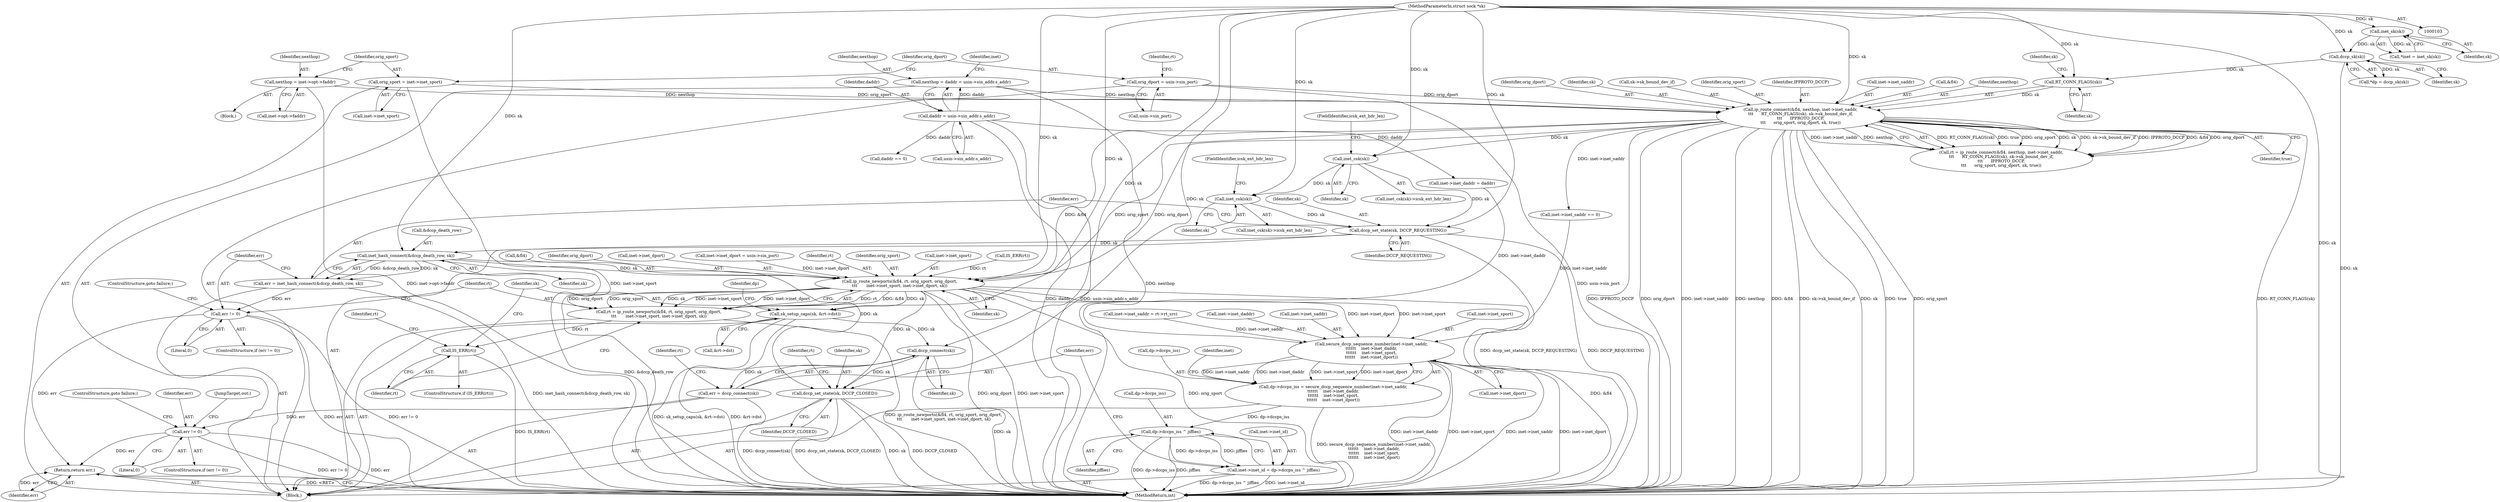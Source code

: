 digraph "1_linux_f6d8bd051c391c1c0458a30b2a7abcd939329259@pointer" {
"1000310" [label="(Call,dccp_set_state(sk, DCCP_REQUESTING))"];
"1000290" [label="(Call,inet_csk(sk))"];
"1000201" [label="(Call,ip_route_connect(&fl4, nexthop, inet->inet_saddr,\n\t\t\t      RT_CONN_FLAGS(sk), sk->sk_bound_dev_if,\n\t\t\t      IPPROTO_DCCP,\n\t\t\t      orig_sport, orig_dport, sk, true))"];
"1000153" [label="(Call,nexthop = daddr = usin->sin_addr.s_addr)"];
"1000155" [label="(Call,daddr = usin->sin_addr.s_addr)"];
"1000182" [label="(Call,nexthop = inet->opt->faddr)"];
"1000208" [label="(Call,RT_CONN_FLAGS(sk))"];
"1000122" [label="(Call,dccp_sk(sk))"];
"1000117" [label="(Call,inet_sk(sk))"];
"1000104" [label="(MethodParameterIn,struct sock *sk)"];
"1000189" [label="(Call,orig_sport = inet->inet_sport)"];
"1000194" [label="(Call,orig_dport = usin->sin_port)"];
"1000302" [label="(Call,inet_csk(sk))"];
"1000315" [label="(Call,inet_hash_connect(&dccp_death_row, sk))"];
"1000313" [label="(Call,err = inet_hash_connect(&dccp_death_row, sk))"];
"1000320" [label="(Call,err != 0)"];
"1000392" [label="(Return,return err;)"];
"1000326" [label="(Call,ip_route_newports(&fl4, rt, orig_sport, orig_dport,\n\t\t\t       inet->inet_sport, inet->inet_dport, sk))"];
"1000324" [label="(Call,rt = ip_route_newports(&fl4, rt, orig_sport, orig_dport,\n\t\t\t       inet->inet_sport, inet->inet_dport, sk))"];
"1000340" [label="(Call,IS_ERR(rt))"];
"1000347" [label="(Call,sk_setup_caps(sk, &rt->dst))"];
"1000381" [label="(Call,dccp_connect(sk))"];
"1000379" [label="(Call,err = dccp_connect(sk))"];
"1000387" [label="(Call,err != 0)"];
"1000395" [label="(Call,dccp_set_state(sk, DCCP_CLOSED))"];
"1000357" [label="(Call,secure_dccp_sequence_number(inet->inet_saddr,\n\t\t\t\t\t\t    inet->inet_daddr,\n\t\t\t\t\t\t    inet->inet_sport,\n\t\t\t\t\t\t    inet->inet_dport))"];
"1000353" [label="(Call,dp->dccps_iss = secure_dccp_sequence_number(inet->inet_saddr,\n\t\t\t\t\t\t    inet->inet_daddr,\n\t\t\t\t\t\t    inet->inet_sport,\n\t\t\t\t\t\t    inet->inet_dport))"];
"1000374" [label="(Call,dp->dccps_iss ^ jiffies)"];
"1000370" [label="(Call,inet->inet_id = dp->dccps_iss ^ jiffies)"];
"1000321" [label="(Identifier,err)"];
"1000312" [label="(Identifier,DCCP_REQUESTING)"];
"1000364" [label="(Call,inet->inet_sport)"];
"1000393" [label="(Identifier,err)"];
"1000354" [label="(Call,dp->dccps_iss)"];
"1000303" [label="(Identifier,sk)"];
"1000183" [label="(Identifier,nexthop)"];
"1000381" [label="(Call,dccp_connect(sk))"];
"1000262" [label="(Call,inet->inet_saddr = rt->rt_src)"];
"1000371" [label="(Call,inet->inet_id)"];
"1000205" [label="(Call,inet->inet_saddr)"];
"1000219" [label="(Call,IS_ERR(rt))"];
"1000291" [label="(Identifier,sk)"];
"1000199" [label="(Call,rt = ip_route_connect(&fl4, nexthop, inet->inet_saddr,\n\t\t\t      RT_CONN_FLAGS(sk), sk->sk_bound_dev_if,\n\t\t\t      IPPROTO_DCCP,\n\t\t\t      orig_sport, orig_dport, sk, true))"];
"1000310" [label="(Call,dccp_set_state(sk, DCCP_REQUESTING))"];
"1000194" [label="(Call,orig_dport = usin->sin_port)"];
"1000347" [label="(Call,sk_setup_caps(sk, &rt->dst))"];
"1000257" [label="(Call,inet->inet_saddr == 0)"];
"1000302" [label="(Call,inet_csk(sk))"];
"1000327" [label="(Call,&fl4)"];
"1000208" [label="(Call,RT_CONN_FLAGS(sk))"];
"1000341" [label="(Identifier,rt)"];
"1000202" [label="(Call,&fl4)"];
"1000166" [label="(Identifier,inet)"];
"1000290" [label="(Call,inet_csk(sk))"];
"1000311" [label="(Identifier,sk)"];
"1000211" [label="(Identifier,sk)"];
"1000391" [label="(JumpTarget,out:)"];
"1000304" [label="(FieldIdentifier,icsk_ext_hdr_len)"];
"1000314" [label="(Identifier,err)"];
"1000355" [label="(Identifier,dp)"];
"1000374" [label="(Call,dp->dccps_iss ^ jiffies)"];
"1000390" [label="(ControlStructure,goto failure;)"];
"1000375" [label="(Call,dp->dccps_iss)"];
"1000292" [label="(FieldIdentifier,icsk_ext_hdr_len)"];
"1000331" [label="(Identifier,orig_dport)"];
"1000323" [label="(ControlStructure,goto failure;)"];
"1000388" [label="(Identifier,err)"];
"1000335" [label="(Call,inet->inet_dport)"];
"1000200" [label="(Identifier,rt)"];
"1000320" [label="(Call,err != 0)"];
"1000382" [label="(Identifier,sk)"];
"1000318" [label="(Identifier,sk)"];
"1000316" [label="(Call,&dccp_death_row)"];
"1000324" [label="(Call,rt = ip_route_newports(&fl4, rt, orig_sport, orig_dport,\n\t\t\t       inet->inet_sport, inet->inet_dport, sk))"];
"1000289" [label="(Call,inet_csk(sk)->icsk_ext_hdr_len)"];
"1000348" [label="(Identifier,sk)"];
"1000387" [label="(Call,err != 0)"];
"1000380" [label="(Identifier,err)"];
"1000384" [label="(Identifier,rt)"];
"1000397" [label="(Identifier,DCCP_CLOSED)"];
"1000322" [label="(Literal,0)"];
"1000117" [label="(Call,inet_sk(sk))"];
"1000370" [label="(Call,inet->inet_id = dp->dccps_iss ^ jiffies)"];
"1000276" [label="(Call,inet->inet_dport = usin->sin_port)"];
"1000217" [label="(Identifier,true)"];
"1000204" [label="(Identifier,nexthop)"];
"1000215" [label="(Identifier,orig_dport)"];
"1000104" [label="(MethodParameterIn,struct sock *sk)"];
"1000395" [label="(Call,dccp_set_state(sk, DCCP_CLOSED))"];
"1000361" [label="(Call,inet->inet_daddr)"];
"1000216" [label="(Identifier,sk)"];
"1000399" [label="(Identifier,rt)"];
"1000349" [label="(Call,&rt->dst)"];
"1000411" [label="(MethodReturn,int)"];
"1000190" [label="(Identifier,orig_sport)"];
"1000301" [label="(Call,inet_csk(sk)->icsk_ext_hdr_len)"];
"1000174" [label="(Block,)"];
"1000353" [label="(Call,dp->dccps_iss = secure_dccp_sequence_number(inet->inet_saddr,\n\t\t\t\t\t\t    inet->inet_daddr,\n\t\t\t\t\t\t    inet->inet_sport,\n\t\t\t\t\t\t    inet->inet_dport))"];
"1000389" [label="(Literal,0)"];
"1000340" [label="(Call,IS_ERR(rt))"];
"1000379" [label="(Call,err = dccp_connect(sk))"];
"1000329" [label="(Identifier,rt)"];
"1000115" [label="(Call,*inet = inet_sk(sk))"];
"1000330" [label="(Identifier,orig_sport)"];
"1000176" [label="(Call,daddr == 0)"];
"1000283" [label="(Call,inet->inet_daddr = daddr)"];
"1000210" [label="(Call,sk->sk_bound_dev_if)"];
"1000120" [label="(Call,*dp = dccp_sk(sk))"];
"1000396" [label="(Identifier,sk)"];
"1000122" [label="(Call,dccp_sk(sk))"];
"1000201" [label="(Call,ip_route_connect(&fl4, nexthop, inet->inet_saddr,\n\t\t\t      RT_CONN_FLAGS(sk), sk->sk_bound_dev_if,\n\t\t\t      IPPROTO_DCCP,\n\t\t\t      orig_sport, orig_dport, sk, true))"];
"1000319" [label="(ControlStructure,if (err != 0))"];
"1000357" [label="(Call,secure_dccp_sequence_number(inet->inet_saddr,\n\t\t\t\t\t\t    inet->inet_daddr,\n\t\t\t\t\t\t    inet->inet_sport,\n\t\t\t\t\t\t    inet->inet_dport))"];
"1000153" [label="(Call,nexthop = daddr = usin->sin_addr.s_addr)"];
"1000313" [label="(Call,err = inet_hash_connect(&dccp_death_row, sk))"];
"1000209" [label="(Identifier,sk)"];
"1000157" [label="(Call,usin->sin_addr.s_addr)"];
"1000123" [label="(Identifier,sk)"];
"1000358" [label="(Call,inet->inet_saddr)"];
"1000107" [label="(Block,)"];
"1000326" [label="(Call,ip_route_newports(&fl4, rt, orig_sport, orig_dport,\n\t\t\t       inet->inet_sport, inet->inet_dport, sk))"];
"1000155" [label="(Call,daddr = usin->sin_addr.s_addr)"];
"1000378" [label="(Identifier,jiffies)"];
"1000367" [label="(Call,inet->inet_dport)"];
"1000184" [label="(Call,inet->opt->faddr)"];
"1000214" [label="(Identifier,orig_sport)"];
"1000344" [label="(Identifier,rt)"];
"1000315" [label="(Call,inet_hash_connect(&dccp_death_row, sk))"];
"1000196" [label="(Call,usin->sin_port)"];
"1000189" [label="(Call,orig_sport = inet->inet_sport)"];
"1000118" [label="(Identifier,sk)"];
"1000195" [label="(Identifier,orig_dport)"];
"1000386" [label="(ControlStructure,if (err != 0))"];
"1000182" [label="(Call,nexthop = inet->opt->faddr)"];
"1000325" [label="(Identifier,rt)"];
"1000156" [label="(Identifier,daddr)"];
"1000392" [label="(Return,return err;)"];
"1000332" [label="(Call,inet->inet_sport)"];
"1000191" [label="(Call,inet->inet_sport)"];
"1000339" [label="(ControlStructure,if (IS_ERR(rt)))"];
"1000338" [label="(Identifier,sk)"];
"1000372" [label="(Identifier,inet)"];
"1000213" [label="(Identifier,IPPROTO_DCCP)"];
"1000154" [label="(Identifier,nexthop)"];
"1000310" -> "1000107"  [label="AST: "];
"1000310" -> "1000312"  [label="CFG: "];
"1000311" -> "1000310"  [label="AST: "];
"1000312" -> "1000310"  [label="AST: "];
"1000314" -> "1000310"  [label="CFG: "];
"1000310" -> "1000411"  [label="DDG: dccp_set_state(sk, DCCP_REQUESTING)"];
"1000310" -> "1000411"  [label="DDG: DCCP_REQUESTING"];
"1000290" -> "1000310"  [label="DDG: sk"];
"1000302" -> "1000310"  [label="DDG: sk"];
"1000104" -> "1000310"  [label="DDG: sk"];
"1000310" -> "1000315"  [label="DDG: sk"];
"1000290" -> "1000289"  [label="AST: "];
"1000290" -> "1000291"  [label="CFG: "];
"1000291" -> "1000290"  [label="AST: "];
"1000292" -> "1000290"  [label="CFG: "];
"1000201" -> "1000290"  [label="DDG: sk"];
"1000104" -> "1000290"  [label="DDG: sk"];
"1000290" -> "1000302"  [label="DDG: sk"];
"1000201" -> "1000199"  [label="AST: "];
"1000201" -> "1000217"  [label="CFG: "];
"1000202" -> "1000201"  [label="AST: "];
"1000204" -> "1000201"  [label="AST: "];
"1000205" -> "1000201"  [label="AST: "];
"1000208" -> "1000201"  [label="AST: "];
"1000210" -> "1000201"  [label="AST: "];
"1000213" -> "1000201"  [label="AST: "];
"1000214" -> "1000201"  [label="AST: "];
"1000215" -> "1000201"  [label="AST: "];
"1000216" -> "1000201"  [label="AST: "];
"1000217" -> "1000201"  [label="AST: "];
"1000199" -> "1000201"  [label="CFG: "];
"1000201" -> "1000411"  [label="DDG: sk->sk_bound_dev_if"];
"1000201" -> "1000411"  [label="DDG: sk"];
"1000201" -> "1000411"  [label="DDG: true"];
"1000201" -> "1000411"  [label="DDG: orig_sport"];
"1000201" -> "1000411"  [label="DDG: RT_CONN_FLAGS(sk)"];
"1000201" -> "1000411"  [label="DDG: IPPROTO_DCCP"];
"1000201" -> "1000411"  [label="DDG: orig_dport"];
"1000201" -> "1000411"  [label="DDG: inet->inet_saddr"];
"1000201" -> "1000411"  [label="DDG: nexthop"];
"1000201" -> "1000411"  [label="DDG: &fl4"];
"1000201" -> "1000199"  [label="DDG: RT_CONN_FLAGS(sk)"];
"1000201" -> "1000199"  [label="DDG: true"];
"1000201" -> "1000199"  [label="DDG: orig_sport"];
"1000201" -> "1000199"  [label="DDG: sk"];
"1000201" -> "1000199"  [label="DDG: sk->sk_bound_dev_if"];
"1000201" -> "1000199"  [label="DDG: IPPROTO_DCCP"];
"1000201" -> "1000199"  [label="DDG: &fl4"];
"1000201" -> "1000199"  [label="DDG: orig_dport"];
"1000201" -> "1000199"  [label="DDG: inet->inet_saddr"];
"1000201" -> "1000199"  [label="DDG: nexthop"];
"1000153" -> "1000201"  [label="DDG: nexthop"];
"1000182" -> "1000201"  [label="DDG: nexthop"];
"1000208" -> "1000201"  [label="DDG: sk"];
"1000189" -> "1000201"  [label="DDG: orig_sport"];
"1000194" -> "1000201"  [label="DDG: orig_dport"];
"1000104" -> "1000201"  [label="DDG: sk"];
"1000201" -> "1000257"  [label="DDG: inet->inet_saddr"];
"1000201" -> "1000326"  [label="DDG: &fl4"];
"1000201" -> "1000326"  [label="DDG: orig_sport"];
"1000201" -> "1000326"  [label="DDG: orig_dport"];
"1000153" -> "1000107"  [label="AST: "];
"1000153" -> "1000155"  [label="CFG: "];
"1000154" -> "1000153"  [label="AST: "];
"1000155" -> "1000153"  [label="AST: "];
"1000166" -> "1000153"  [label="CFG: "];
"1000153" -> "1000411"  [label="DDG: nexthop"];
"1000155" -> "1000153"  [label="DDG: daddr"];
"1000155" -> "1000157"  [label="CFG: "];
"1000156" -> "1000155"  [label="AST: "];
"1000157" -> "1000155"  [label="AST: "];
"1000155" -> "1000411"  [label="DDG: usin->sin_addr.s_addr"];
"1000155" -> "1000411"  [label="DDG: daddr"];
"1000155" -> "1000176"  [label="DDG: daddr"];
"1000155" -> "1000283"  [label="DDG: daddr"];
"1000182" -> "1000174"  [label="AST: "];
"1000182" -> "1000184"  [label="CFG: "];
"1000183" -> "1000182"  [label="AST: "];
"1000184" -> "1000182"  [label="AST: "];
"1000190" -> "1000182"  [label="CFG: "];
"1000182" -> "1000411"  [label="DDG: inet->opt->faddr"];
"1000208" -> "1000209"  [label="CFG: "];
"1000209" -> "1000208"  [label="AST: "];
"1000211" -> "1000208"  [label="CFG: "];
"1000122" -> "1000208"  [label="DDG: sk"];
"1000104" -> "1000208"  [label="DDG: sk"];
"1000122" -> "1000120"  [label="AST: "];
"1000122" -> "1000123"  [label="CFG: "];
"1000123" -> "1000122"  [label="AST: "];
"1000120" -> "1000122"  [label="CFG: "];
"1000122" -> "1000411"  [label="DDG: sk"];
"1000122" -> "1000120"  [label="DDG: sk"];
"1000117" -> "1000122"  [label="DDG: sk"];
"1000104" -> "1000122"  [label="DDG: sk"];
"1000117" -> "1000115"  [label="AST: "];
"1000117" -> "1000118"  [label="CFG: "];
"1000118" -> "1000117"  [label="AST: "];
"1000115" -> "1000117"  [label="CFG: "];
"1000117" -> "1000115"  [label="DDG: sk"];
"1000104" -> "1000117"  [label="DDG: sk"];
"1000104" -> "1000103"  [label="AST: "];
"1000104" -> "1000411"  [label="DDG: sk"];
"1000104" -> "1000302"  [label="DDG: sk"];
"1000104" -> "1000315"  [label="DDG: sk"];
"1000104" -> "1000326"  [label="DDG: sk"];
"1000104" -> "1000347"  [label="DDG: sk"];
"1000104" -> "1000381"  [label="DDG: sk"];
"1000104" -> "1000395"  [label="DDG: sk"];
"1000189" -> "1000107"  [label="AST: "];
"1000189" -> "1000191"  [label="CFG: "];
"1000190" -> "1000189"  [label="AST: "];
"1000191" -> "1000189"  [label="AST: "];
"1000195" -> "1000189"  [label="CFG: "];
"1000189" -> "1000411"  [label="DDG: inet->inet_sport"];
"1000194" -> "1000107"  [label="AST: "];
"1000194" -> "1000196"  [label="CFG: "];
"1000195" -> "1000194"  [label="AST: "];
"1000196" -> "1000194"  [label="AST: "];
"1000200" -> "1000194"  [label="CFG: "];
"1000194" -> "1000411"  [label="DDG: usin->sin_port"];
"1000302" -> "1000301"  [label="AST: "];
"1000302" -> "1000303"  [label="CFG: "];
"1000303" -> "1000302"  [label="AST: "];
"1000304" -> "1000302"  [label="CFG: "];
"1000315" -> "1000313"  [label="AST: "];
"1000315" -> "1000318"  [label="CFG: "];
"1000316" -> "1000315"  [label="AST: "];
"1000318" -> "1000315"  [label="AST: "];
"1000313" -> "1000315"  [label="CFG: "];
"1000315" -> "1000411"  [label="DDG: &dccp_death_row"];
"1000315" -> "1000313"  [label="DDG: &dccp_death_row"];
"1000315" -> "1000313"  [label="DDG: sk"];
"1000315" -> "1000326"  [label="DDG: sk"];
"1000315" -> "1000395"  [label="DDG: sk"];
"1000313" -> "1000107"  [label="AST: "];
"1000314" -> "1000313"  [label="AST: "];
"1000321" -> "1000313"  [label="CFG: "];
"1000313" -> "1000411"  [label="DDG: inet_hash_connect(&dccp_death_row, sk)"];
"1000313" -> "1000320"  [label="DDG: err"];
"1000320" -> "1000319"  [label="AST: "];
"1000320" -> "1000322"  [label="CFG: "];
"1000321" -> "1000320"  [label="AST: "];
"1000322" -> "1000320"  [label="AST: "];
"1000323" -> "1000320"  [label="CFG: "];
"1000325" -> "1000320"  [label="CFG: "];
"1000320" -> "1000411"  [label="DDG: err"];
"1000320" -> "1000411"  [label="DDG: err != 0"];
"1000320" -> "1000392"  [label="DDG: err"];
"1000392" -> "1000107"  [label="AST: "];
"1000392" -> "1000393"  [label="CFG: "];
"1000393" -> "1000392"  [label="AST: "];
"1000411" -> "1000392"  [label="CFG: "];
"1000392" -> "1000411"  [label="DDG: <RET>"];
"1000393" -> "1000392"  [label="DDG: err"];
"1000387" -> "1000392"  [label="DDG: err"];
"1000326" -> "1000324"  [label="AST: "];
"1000326" -> "1000338"  [label="CFG: "];
"1000327" -> "1000326"  [label="AST: "];
"1000329" -> "1000326"  [label="AST: "];
"1000330" -> "1000326"  [label="AST: "];
"1000331" -> "1000326"  [label="AST: "];
"1000332" -> "1000326"  [label="AST: "];
"1000335" -> "1000326"  [label="AST: "];
"1000338" -> "1000326"  [label="AST: "];
"1000324" -> "1000326"  [label="CFG: "];
"1000326" -> "1000411"  [label="DDG: orig_dport"];
"1000326" -> "1000411"  [label="DDG: inet->inet_sport"];
"1000326" -> "1000411"  [label="DDG: orig_sport"];
"1000326" -> "1000411"  [label="DDG: &fl4"];
"1000326" -> "1000324"  [label="DDG: rt"];
"1000326" -> "1000324"  [label="DDG: &fl4"];
"1000326" -> "1000324"  [label="DDG: orig_dport"];
"1000326" -> "1000324"  [label="DDG: orig_sport"];
"1000326" -> "1000324"  [label="DDG: sk"];
"1000326" -> "1000324"  [label="DDG: inet->inet_sport"];
"1000326" -> "1000324"  [label="DDG: inet->inet_dport"];
"1000219" -> "1000326"  [label="DDG: rt"];
"1000276" -> "1000326"  [label="DDG: inet->inet_dport"];
"1000326" -> "1000347"  [label="DDG: sk"];
"1000326" -> "1000357"  [label="DDG: inet->inet_sport"];
"1000326" -> "1000357"  [label="DDG: inet->inet_dport"];
"1000326" -> "1000395"  [label="DDG: sk"];
"1000324" -> "1000107"  [label="AST: "];
"1000325" -> "1000324"  [label="AST: "];
"1000341" -> "1000324"  [label="CFG: "];
"1000324" -> "1000411"  [label="DDG: ip_route_newports(&fl4, rt, orig_sport, orig_dport,\n\t\t\t       inet->inet_sport, inet->inet_dport, sk)"];
"1000324" -> "1000340"  [label="DDG: rt"];
"1000340" -> "1000339"  [label="AST: "];
"1000340" -> "1000341"  [label="CFG: "];
"1000341" -> "1000340"  [label="AST: "];
"1000344" -> "1000340"  [label="CFG: "];
"1000348" -> "1000340"  [label="CFG: "];
"1000340" -> "1000411"  [label="DDG: IS_ERR(rt)"];
"1000347" -> "1000107"  [label="AST: "];
"1000347" -> "1000349"  [label="CFG: "];
"1000348" -> "1000347"  [label="AST: "];
"1000349" -> "1000347"  [label="AST: "];
"1000355" -> "1000347"  [label="CFG: "];
"1000347" -> "1000411"  [label="DDG: &rt->dst"];
"1000347" -> "1000411"  [label="DDG: sk_setup_caps(sk, &rt->dst)"];
"1000347" -> "1000381"  [label="DDG: sk"];
"1000381" -> "1000379"  [label="AST: "];
"1000381" -> "1000382"  [label="CFG: "];
"1000382" -> "1000381"  [label="AST: "];
"1000379" -> "1000381"  [label="CFG: "];
"1000381" -> "1000411"  [label="DDG: sk"];
"1000381" -> "1000379"  [label="DDG: sk"];
"1000381" -> "1000395"  [label="DDG: sk"];
"1000379" -> "1000107"  [label="AST: "];
"1000380" -> "1000379"  [label="AST: "];
"1000384" -> "1000379"  [label="CFG: "];
"1000379" -> "1000411"  [label="DDG: dccp_connect(sk)"];
"1000379" -> "1000387"  [label="DDG: err"];
"1000387" -> "1000386"  [label="AST: "];
"1000387" -> "1000389"  [label="CFG: "];
"1000388" -> "1000387"  [label="AST: "];
"1000389" -> "1000387"  [label="AST: "];
"1000390" -> "1000387"  [label="CFG: "];
"1000391" -> "1000387"  [label="CFG: "];
"1000387" -> "1000411"  [label="DDG: err"];
"1000387" -> "1000411"  [label="DDG: err != 0"];
"1000395" -> "1000107"  [label="AST: "];
"1000395" -> "1000397"  [label="CFG: "];
"1000396" -> "1000395"  [label="AST: "];
"1000397" -> "1000395"  [label="AST: "];
"1000399" -> "1000395"  [label="CFG: "];
"1000395" -> "1000411"  [label="DDG: sk"];
"1000395" -> "1000411"  [label="DDG: DCCP_CLOSED"];
"1000395" -> "1000411"  [label="DDG: dccp_set_state(sk, DCCP_CLOSED)"];
"1000357" -> "1000353"  [label="AST: "];
"1000357" -> "1000367"  [label="CFG: "];
"1000358" -> "1000357"  [label="AST: "];
"1000361" -> "1000357"  [label="AST: "];
"1000364" -> "1000357"  [label="AST: "];
"1000367" -> "1000357"  [label="AST: "];
"1000353" -> "1000357"  [label="CFG: "];
"1000357" -> "1000411"  [label="DDG: inet->inet_daddr"];
"1000357" -> "1000411"  [label="DDG: inet->inet_sport"];
"1000357" -> "1000411"  [label="DDG: inet->inet_saddr"];
"1000357" -> "1000411"  [label="DDG: inet->inet_dport"];
"1000357" -> "1000353"  [label="DDG: inet->inet_saddr"];
"1000357" -> "1000353"  [label="DDG: inet->inet_daddr"];
"1000357" -> "1000353"  [label="DDG: inet->inet_sport"];
"1000357" -> "1000353"  [label="DDG: inet->inet_dport"];
"1000262" -> "1000357"  [label="DDG: inet->inet_saddr"];
"1000257" -> "1000357"  [label="DDG: inet->inet_saddr"];
"1000283" -> "1000357"  [label="DDG: inet->inet_daddr"];
"1000353" -> "1000107"  [label="AST: "];
"1000354" -> "1000353"  [label="AST: "];
"1000372" -> "1000353"  [label="CFG: "];
"1000353" -> "1000411"  [label="DDG: secure_dccp_sequence_number(inet->inet_saddr,\n\t\t\t\t\t\t    inet->inet_daddr,\n\t\t\t\t\t\t    inet->inet_sport,\n\t\t\t\t\t\t    inet->inet_dport)"];
"1000353" -> "1000374"  [label="DDG: dp->dccps_iss"];
"1000374" -> "1000370"  [label="AST: "];
"1000374" -> "1000378"  [label="CFG: "];
"1000375" -> "1000374"  [label="AST: "];
"1000378" -> "1000374"  [label="AST: "];
"1000370" -> "1000374"  [label="CFG: "];
"1000374" -> "1000411"  [label="DDG: dp->dccps_iss"];
"1000374" -> "1000411"  [label="DDG: jiffies"];
"1000374" -> "1000370"  [label="DDG: dp->dccps_iss"];
"1000374" -> "1000370"  [label="DDG: jiffies"];
"1000370" -> "1000107"  [label="AST: "];
"1000371" -> "1000370"  [label="AST: "];
"1000380" -> "1000370"  [label="CFG: "];
"1000370" -> "1000411"  [label="DDG: dp->dccps_iss ^ jiffies"];
"1000370" -> "1000411"  [label="DDG: inet->inet_id"];
}
